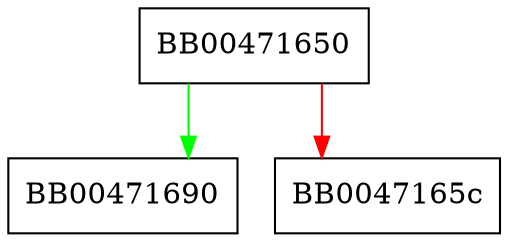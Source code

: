 digraph keylog_callback {
  node [shape="box"];
  graph [splines=ortho];
  BB00471650 -> BB00471690 [color="green"];
  BB00471650 -> BB0047165c [color="red"];
}